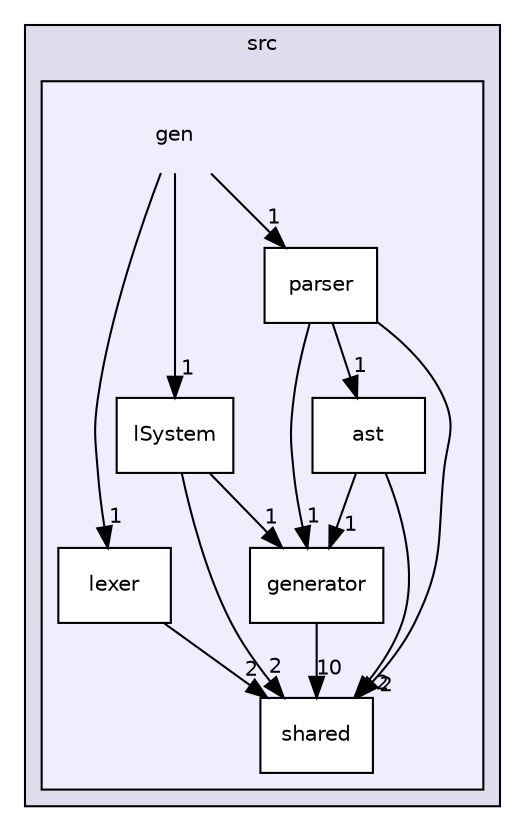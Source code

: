 digraph "/home/bruno/Documents/IC/BenchGen/src/gen" {
  compound=true
  node [ fontsize="10", fontname="Helvetica"];
  edge [ labelfontsize="10", labelfontname="Helvetica"];
  subgraph clusterdir_68267d1309a1af8e8297ef4c3efbcdba {
    graph [ bgcolor="#ddddee", pencolor="black", label="src" fontname="Helvetica", fontsize="10", URL="dir_68267d1309a1af8e8297ef4c3efbcdba.html"]
  subgraph clusterdir_8f4776c0a463d1ee0804df2637941998 {
    graph [ bgcolor="#eeeeff", pencolor="black", label="" URL="dir_8f4776c0a463d1ee0804df2637941998.html"];
    dir_8f4776c0a463d1ee0804df2637941998 [shape=plaintext label="gen"];
  dir_dd5c22fbc1ebe659599a1b4bca43216e [shape=box label="ast" fillcolor="white" style="filled" URL="dir_dd5c22fbc1ebe659599a1b4bca43216e.html"];
  dir_67d0f892bddef1186087c004512afa49 [shape=box label="generator" fillcolor="white" style="filled" URL="dir_67d0f892bddef1186087c004512afa49.html"];
  dir_d00bc2d7d96e592f0a402d6fd0d6f7ea [shape=box label="lexer" fillcolor="white" style="filled" URL="dir_d00bc2d7d96e592f0a402d6fd0d6f7ea.html"];
  dir_648c75b9be702ef46f97463fc709a9fa [shape=box label="lSystem" fillcolor="white" style="filled" URL="dir_648c75b9be702ef46f97463fc709a9fa.html"];
  dir_9fad14f5246d7a6ef5b48cb1caf911fc [shape=box label="parser" fillcolor="white" style="filled" URL="dir_9fad14f5246d7a6ef5b48cb1caf911fc.html"];
  dir_24557070e25569301ed3ff56f5b731ef [shape=box label="shared" fillcolor="white" style="filled" URL="dir_24557070e25569301ed3ff56f5b731ef.html"];
  }
  }
  dir_8f4776c0a463d1ee0804df2637941998->dir_648c75b9be702ef46f97463fc709a9fa [headlabel="1", labeldistance=1.5 headhref="dir_000001_000005.html"];
  dir_8f4776c0a463d1ee0804df2637941998->dir_9fad14f5246d7a6ef5b48cb1caf911fc [headlabel="1", labeldistance=1.5 headhref="dir_000001_000006.html"];
  dir_8f4776c0a463d1ee0804df2637941998->dir_d00bc2d7d96e592f0a402d6fd0d6f7ea [headlabel="1", labeldistance=1.5 headhref="dir_000001_000004.html"];
  dir_dd5c22fbc1ebe659599a1b4bca43216e->dir_24557070e25569301ed3ff56f5b731ef [headlabel="2", labeldistance=1.5 headhref="dir_000002_000007.html"];
  dir_dd5c22fbc1ebe659599a1b4bca43216e->dir_67d0f892bddef1186087c004512afa49 [headlabel="1", labeldistance=1.5 headhref="dir_000002_000003.html"];
  dir_9fad14f5246d7a6ef5b48cb1caf911fc->dir_24557070e25569301ed3ff56f5b731ef [headlabel="2", labeldistance=1.5 headhref="dir_000006_000007.html"];
  dir_9fad14f5246d7a6ef5b48cb1caf911fc->dir_67d0f892bddef1186087c004512afa49 [headlabel="1", labeldistance=1.5 headhref="dir_000006_000003.html"];
  dir_9fad14f5246d7a6ef5b48cb1caf911fc->dir_dd5c22fbc1ebe659599a1b4bca43216e [headlabel="1", labeldistance=1.5 headhref="dir_000006_000002.html"];
  dir_67d0f892bddef1186087c004512afa49->dir_24557070e25569301ed3ff56f5b731ef [headlabel="10", labeldistance=1.5 headhref="dir_000003_000007.html"];
  dir_648c75b9be702ef46f97463fc709a9fa->dir_24557070e25569301ed3ff56f5b731ef [headlabel="2", labeldistance=1.5 headhref="dir_000005_000007.html"];
  dir_648c75b9be702ef46f97463fc709a9fa->dir_67d0f892bddef1186087c004512afa49 [headlabel="1", labeldistance=1.5 headhref="dir_000005_000003.html"];
  dir_d00bc2d7d96e592f0a402d6fd0d6f7ea->dir_24557070e25569301ed3ff56f5b731ef [headlabel="2", labeldistance=1.5 headhref="dir_000004_000007.html"];
}
